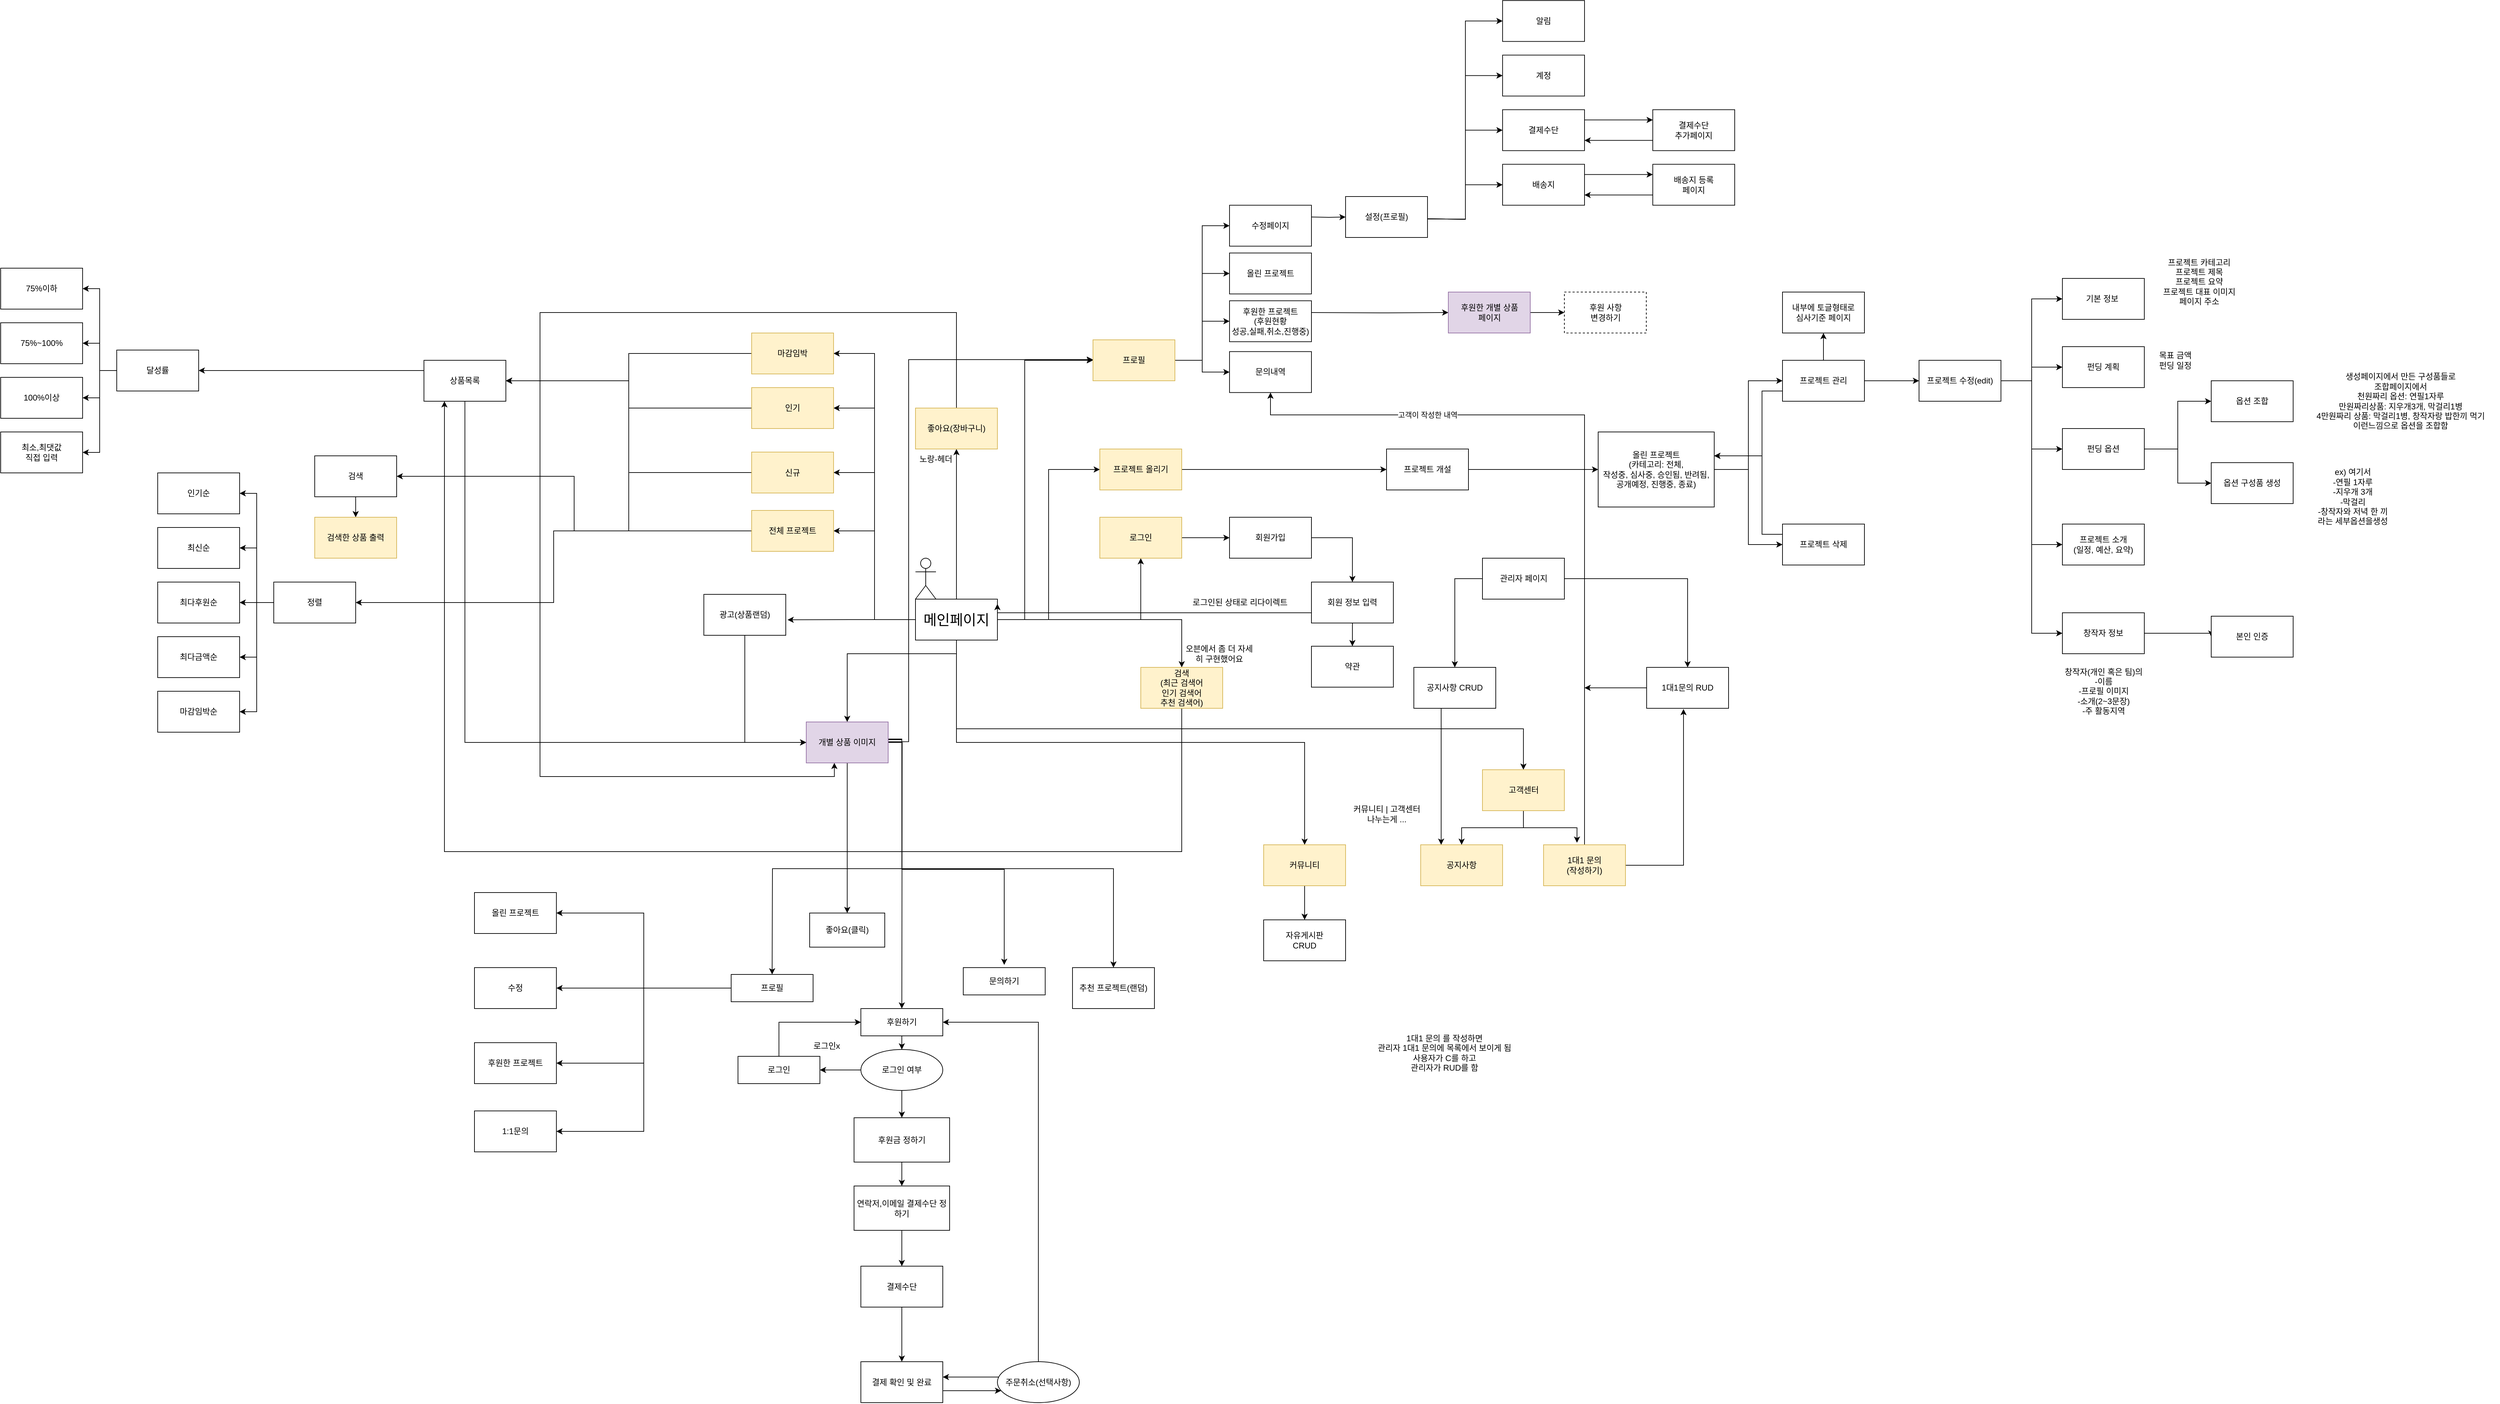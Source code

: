 <mxfile version="20.3.7" type="github">
  <diagram id="umM1ArvoGKvKTqcnsH8R" name="페이지-1">
    <mxGraphModel dx="3609" dy="2103" grid="1" gridSize="10" guides="1" tooltips="1" connect="1" arrows="1" fold="1" page="1" pageScale="1" pageWidth="827" pageHeight="1169" math="0" shadow="0">
      <root>
        <mxCell id="0" />
        <mxCell id="1" parent="0" />
        <mxCell id="AHylTsCr8j0bOKfd1AN2-1" value="Actor" style="shape=umlActor;verticalLabelPosition=bottom;verticalAlign=top;html=1;outlineConnect=0;" parent="1" vertex="1">
          <mxGeometry x="170" y="500" width="30" height="60" as="geometry" />
        </mxCell>
        <mxCell id="oMtmFpeShLSbiUQwDoEX-7" style="edgeStyle=orthogonalEdgeStyle;rounded=0;orthogonalLoop=1;jettySize=auto;html=1;exitX=1;exitY=0.5;exitDx=0;exitDy=0;entryX=0;entryY=0.5;entryDx=0;entryDy=0;" parent="1" source="AHylTsCr8j0bOKfd1AN2-3" target="oMtmFpeShLSbiUQwDoEX-2" edge="1">
          <mxGeometry relative="1" as="geometry">
            <Array as="points">
              <mxPoint x="330" y="590" />
              <mxPoint x="330" y="210" />
            </Array>
          </mxGeometry>
        </mxCell>
        <mxCell id="oMtmFpeShLSbiUQwDoEX-17" style="edgeStyle=orthogonalEdgeStyle;rounded=0;orthogonalLoop=1;jettySize=auto;html=1;exitX=0.5;exitY=0;exitDx=0;exitDy=0;" parent="1" source="AHylTsCr8j0bOKfd1AN2-3" target="oMtmFpeShLSbiUQwDoEX-16" edge="1">
          <mxGeometry relative="1" as="geometry" />
        </mxCell>
        <mxCell id="oMtmFpeShLSbiUQwDoEX-19" style="edgeStyle=orthogonalEdgeStyle;rounded=0;orthogonalLoop=1;jettySize=auto;html=1;exitX=0.5;exitY=1;exitDx=0;exitDy=0;" parent="1" source="AHylTsCr8j0bOKfd1AN2-3" target="oMtmFpeShLSbiUQwDoEX-18" edge="1">
          <mxGeometry relative="1" as="geometry">
            <Array as="points">
              <mxPoint x="230" y="640" />
              <mxPoint x="70" y="640" />
            </Array>
          </mxGeometry>
        </mxCell>
        <mxCell id="oMtmFpeShLSbiUQwDoEX-21" style="edgeStyle=orthogonalEdgeStyle;rounded=0;orthogonalLoop=1;jettySize=auto;html=1;exitX=0;exitY=0.5;exitDx=0;exitDy=0;entryX=1;entryY=0.5;entryDx=0;entryDy=0;" parent="1" source="AHylTsCr8j0bOKfd1AN2-3" target="oMtmFpeShLSbiUQwDoEX-20" edge="1">
          <mxGeometry relative="1" as="geometry" />
        </mxCell>
        <mxCell id="oMtmFpeShLSbiUQwDoEX-28" style="edgeStyle=orthogonalEdgeStyle;rounded=0;orthogonalLoop=1;jettySize=auto;html=1;exitX=1;exitY=0.5;exitDx=0;exitDy=0;" parent="1" source="AHylTsCr8j0bOKfd1AN2-3" target="oMtmFpeShLSbiUQwDoEX-26" edge="1">
          <mxGeometry relative="1" as="geometry" />
        </mxCell>
        <mxCell id="oMtmFpeShLSbiUQwDoEX-31" style="edgeStyle=orthogonalEdgeStyle;rounded=0;orthogonalLoop=1;jettySize=auto;html=1;exitX=0.5;exitY=1;exitDx=0;exitDy=0;entryX=0.5;entryY=0;entryDx=0;entryDy=0;" parent="1" source="AHylTsCr8j0bOKfd1AN2-3" target="oMtmFpeShLSbiUQwDoEX-23" edge="1">
          <mxGeometry relative="1" as="geometry" />
        </mxCell>
        <mxCell id="oMtmFpeShLSbiUQwDoEX-33" style="edgeStyle=orthogonalEdgeStyle;rounded=0;orthogonalLoop=1;jettySize=auto;html=1;exitX=0;exitY=0.5;exitDx=0;exitDy=0;entryX=1.022;entryY=0.622;entryDx=0;entryDy=0;entryPerimeter=0;" parent="1" source="AHylTsCr8j0bOKfd1AN2-3" target="oMtmFpeShLSbiUQwDoEX-32" edge="1">
          <mxGeometry relative="1" as="geometry" />
        </mxCell>
        <mxCell id="oMtmFpeShLSbiUQwDoEX-37" style="edgeStyle=orthogonalEdgeStyle;rounded=0;orthogonalLoop=1;jettySize=auto;html=1;exitX=1;exitY=0.5;exitDx=0;exitDy=0;entryX=0;entryY=0.5;entryDx=0;entryDy=0;" parent="1" source="AHylTsCr8j0bOKfd1AN2-3" target="oMtmFpeShLSbiUQwDoEX-25" edge="1">
          <mxGeometry relative="1" as="geometry" />
        </mxCell>
        <mxCell id="oMtmFpeShLSbiUQwDoEX-42" style="edgeStyle=orthogonalEdgeStyle;rounded=0;orthogonalLoop=1;jettySize=auto;html=1;exitX=0;exitY=0.5;exitDx=0;exitDy=0;entryX=1;entryY=0.5;entryDx=0;entryDy=0;" parent="1" source="AHylTsCr8j0bOKfd1AN2-3" target="oMtmFpeShLSbiUQwDoEX-40" edge="1">
          <mxGeometry relative="1" as="geometry" />
        </mxCell>
        <mxCell id="oMtmFpeShLSbiUQwDoEX-43" style="edgeStyle=orthogonalEdgeStyle;rounded=0;orthogonalLoop=1;jettySize=auto;html=1;exitX=0;exitY=0.5;exitDx=0;exitDy=0;entryX=1;entryY=0.5;entryDx=0;entryDy=0;" parent="1" source="AHylTsCr8j0bOKfd1AN2-3" target="oMtmFpeShLSbiUQwDoEX-39" edge="1">
          <mxGeometry relative="1" as="geometry" />
        </mxCell>
        <mxCell id="oMtmFpeShLSbiUQwDoEX-44" style="edgeStyle=orthogonalEdgeStyle;rounded=0;orthogonalLoop=1;jettySize=auto;html=1;exitX=0;exitY=0.5;exitDx=0;exitDy=0;entryX=1;entryY=0.5;entryDx=0;entryDy=0;" parent="1" source="AHylTsCr8j0bOKfd1AN2-3" target="oMtmFpeShLSbiUQwDoEX-41" edge="1">
          <mxGeometry relative="1" as="geometry">
            <Array as="points">
              <mxPoint x="110" y="590" />
              <mxPoint x="110" y="200" />
            </Array>
          </mxGeometry>
        </mxCell>
        <mxCell id="oMtmFpeShLSbiUQwDoEX-46" style="edgeStyle=orthogonalEdgeStyle;rounded=0;orthogonalLoop=1;jettySize=auto;html=1;exitX=1;exitY=0.5;exitDx=0;exitDy=0;entryX=0.5;entryY=0;entryDx=0;entryDy=0;" parent="1" source="AHylTsCr8j0bOKfd1AN2-3" target="oMtmFpeShLSbiUQwDoEX-45" edge="1">
          <mxGeometry relative="1" as="geometry" />
        </mxCell>
        <mxCell id="tLimtMo3ymMS26mXsIls-8" style="edgeStyle=orthogonalEdgeStyle;rounded=0;orthogonalLoop=1;jettySize=auto;html=1;exitX=0.5;exitY=1;exitDx=0;exitDy=0;entryX=0.5;entryY=0;entryDx=0;entryDy=0;" parent="1" source="AHylTsCr8j0bOKfd1AN2-3" target="tLimtMo3ymMS26mXsIls-7" edge="1">
          <mxGeometry relative="1" as="geometry">
            <Array as="points">
              <mxPoint x="230" y="750" />
              <mxPoint x="1061" y="750" />
            </Array>
          </mxGeometry>
        </mxCell>
        <mxCell id="AHylTsCr8j0bOKfd1AN2-3" value="&lt;font style=&quot;font-size: 21px;&quot;&gt;메인페이지&lt;/font&gt;" style="rounded=0;whiteSpace=wrap;html=1;" parent="1" vertex="1">
          <mxGeometry x="170" y="560" width="120" height="60" as="geometry" />
        </mxCell>
        <mxCell id="9BAEh77c-vEVXdw_-Wml-2" style="edgeStyle=orthogonalEdgeStyle;rounded=0;orthogonalLoop=1;jettySize=auto;html=1;exitX=1;exitY=0.5;exitDx=0;exitDy=0;entryX=0;entryY=0.5;entryDx=0;entryDy=0;entryPerimeter=0;" parent="1" target="9BAEh77c-vEVXdw_-Wml-1" edge="1">
          <mxGeometry relative="1" as="geometry">
            <mxPoint x="790" y="87.25" as="targetPoint" />
            <mxPoint x="750" as="sourcePoint" />
          </mxGeometry>
        </mxCell>
        <mxCell id="oMtmFpeShLSbiUQwDoEX-1" value="수정페이지" style="rounded=0;whiteSpace=wrap;html=1;" parent="1" vertex="1">
          <mxGeometry x="630" y="-17.25" width="120" height="60" as="geometry" />
        </mxCell>
        <mxCell id="oMtmFpeShLSbiUQwDoEX-8" style="edgeStyle=orthogonalEdgeStyle;rounded=0;orthogonalLoop=1;jettySize=auto;html=1;exitX=1;exitY=0.5;exitDx=0;exitDy=0;entryX=0;entryY=0.5;entryDx=0;entryDy=0;" parent="1" source="oMtmFpeShLSbiUQwDoEX-2" target="oMtmFpeShLSbiUQwDoEX-1" edge="1">
          <mxGeometry relative="1" as="geometry" />
        </mxCell>
        <mxCell id="oMtmFpeShLSbiUQwDoEX-10" style="edgeStyle=orthogonalEdgeStyle;rounded=0;orthogonalLoop=1;jettySize=auto;html=1;exitX=1;exitY=0.5;exitDx=0;exitDy=0;entryX=0;entryY=0.5;entryDx=0;entryDy=0;" parent="1" source="oMtmFpeShLSbiUQwDoEX-2" target="oMtmFpeShLSbiUQwDoEX-9" edge="1">
          <mxGeometry relative="1" as="geometry" />
        </mxCell>
        <mxCell id="oMtmFpeShLSbiUQwDoEX-12" style="edgeStyle=orthogonalEdgeStyle;rounded=0;orthogonalLoop=1;jettySize=auto;html=1;exitX=1;exitY=0.5;exitDx=0;exitDy=0;entryX=0;entryY=0.5;entryDx=0;entryDy=0;" parent="1" source="oMtmFpeShLSbiUQwDoEX-2" target="oMtmFpeShLSbiUQwDoEX-11" edge="1">
          <mxGeometry relative="1" as="geometry" />
        </mxCell>
        <mxCell id="oMtmFpeShLSbiUQwDoEX-15" style="edgeStyle=orthogonalEdgeStyle;rounded=0;orthogonalLoop=1;jettySize=auto;html=1;exitX=1;exitY=0.5;exitDx=0;exitDy=0;entryX=0;entryY=0.5;entryDx=0;entryDy=0;" parent="1" source="oMtmFpeShLSbiUQwDoEX-2" target="oMtmFpeShLSbiUQwDoEX-14" edge="1">
          <mxGeometry relative="1" as="geometry" />
        </mxCell>
        <mxCell id="oMtmFpeShLSbiUQwDoEX-2" value="프로필" style="rounded=0;whiteSpace=wrap;html=1;fillColor=#fff2cc;strokeColor=#d6b656;" parent="1" vertex="1">
          <mxGeometry x="430" y="180" width="120" height="60" as="geometry" />
        </mxCell>
        <mxCell id="oMtmFpeShLSbiUQwDoEX-9" value="올린 프로젝트" style="rounded=0;whiteSpace=wrap;html=1;" parent="1" vertex="1">
          <mxGeometry x="630" y="52.75" width="120" height="60" as="geometry" />
        </mxCell>
        <mxCell id="9BAEh77c-vEVXdw_-Wml-20" style="edgeStyle=orthogonalEdgeStyle;rounded=0;orthogonalLoop=1;jettySize=auto;html=1;exitX=1;exitY=0.5;exitDx=0;exitDy=0;" parent="1" target="9BAEh77c-vEVXdw_-Wml-19" edge="1">
          <mxGeometry relative="1" as="geometry">
            <mxPoint x="750" y="140" as="sourcePoint" />
          </mxGeometry>
        </mxCell>
        <mxCell id="oMtmFpeShLSbiUQwDoEX-11" value="후원한 프로젝트&lt;br&gt;(후원현황 &lt;br&gt;성공,실패,취소,진행중)" style="rounded=0;whiteSpace=wrap;html=1;" parent="1" vertex="1">
          <mxGeometry x="630" y="122.75" width="120" height="60" as="geometry" />
        </mxCell>
        <mxCell id="oMtmFpeShLSbiUQwDoEX-14" value="문의내역" style="rounded=0;whiteSpace=wrap;html=1;" parent="1" vertex="1">
          <mxGeometry x="630" y="197.25" width="120" height="60" as="geometry" />
        </mxCell>
        <mxCell id="MdfvJDK-3MUJhpuWnFiX-1" style="edgeStyle=orthogonalEdgeStyle;rounded=0;orthogonalLoop=1;jettySize=auto;html=1;exitX=0.5;exitY=0;exitDx=0;exitDy=0;entryX=0.343;entryY=0.999;entryDx=0;entryDy=0;entryPerimeter=0;" parent="1" source="oMtmFpeShLSbiUQwDoEX-16" target="oMtmFpeShLSbiUQwDoEX-18" edge="1">
          <mxGeometry relative="1" as="geometry">
            <Array as="points">
              <mxPoint x="230" y="140" />
              <mxPoint x="-380" y="140" />
              <mxPoint x="-380" y="820" />
              <mxPoint x="51" y="820" />
            </Array>
          </mxGeometry>
        </mxCell>
        <mxCell id="oMtmFpeShLSbiUQwDoEX-16" value="좋아요(장바구니)" style="rounded=0;whiteSpace=wrap;html=1;fillColor=#fff2cc;strokeColor=#d6b656;" parent="1" vertex="1">
          <mxGeometry x="170" y="280" width="120" height="60" as="geometry" />
        </mxCell>
        <mxCell id="Gk94iTuuHLI9xnsxfMFe-2" style="edgeStyle=orthogonalEdgeStyle;rounded=0;orthogonalLoop=1;jettySize=auto;html=1;exitX=1;exitY=0.5;exitDx=0;exitDy=0;" parent="1" source="oMtmFpeShLSbiUQwDoEX-18" edge="1">
          <mxGeometry relative="1" as="geometry">
            <mxPoint x="-40" y="1110" as="targetPoint" />
          </mxGeometry>
        </mxCell>
        <mxCell id="PPN7n7XD5OHCREN7FDQY-5" style="edgeStyle=orthogonalEdgeStyle;rounded=0;orthogonalLoop=1;jettySize=auto;html=1;" parent="1" source="oMtmFpeShLSbiUQwDoEX-18" edge="1">
          <mxGeometry relative="1" as="geometry">
            <mxPoint x="150" y="1160" as="targetPoint" />
          </mxGeometry>
        </mxCell>
        <mxCell id="PPN7n7XD5OHCREN7FDQY-19" style="edgeStyle=orthogonalEdgeStyle;rounded=0;orthogonalLoop=1;jettySize=auto;html=1;entryX=0.5;entryY=0;entryDx=0;entryDy=0;" parent="1" target="PPN7n7XD5OHCREN7FDQY-16" edge="1">
          <mxGeometry relative="1" as="geometry">
            <mxPoint x="130" y="765" as="sourcePoint" />
            <mxPoint x="460" y="1055" as="targetPoint" />
            <Array as="points">
              <mxPoint x="150" y="765" />
              <mxPoint x="150" y="955" />
              <mxPoint x="460" y="955" />
            </Array>
          </mxGeometry>
        </mxCell>
        <mxCell id="LFrwLxYWxYp2JSC_kNUb-2" style="edgeStyle=orthogonalEdgeStyle;rounded=0;orthogonalLoop=1;jettySize=auto;html=1;" parent="1" edge="1">
          <mxGeometry relative="1" as="geometry">
            <mxPoint x="300" y="1096" as="targetPoint" />
            <mxPoint x="130" y="766" as="sourcePoint" />
            <Array as="points">
              <mxPoint x="150" y="766" />
              <mxPoint x="150" y="956" />
              <mxPoint x="300" y="956" />
            </Array>
          </mxGeometry>
        </mxCell>
        <mxCell id="LFrwLxYWxYp2JSC_kNUb-4" style="edgeStyle=orthogonalEdgeStyle;rounded=0;orthogonalLoop=1;jettySize=auto;html=1;entryX=0.5;entryY=0;entryDx=0;entryDy=0;" parent="1" source="oMtmFpeShLSbiUQwDoEX-18" target="Gk94iTuuHLI9xnsxfMFe-7" edge="1">
          <mxGeometry relative="1" as="geometry" />
        </mxCell>
        <mxCell id="PPnGaAY8iJLv9Kz0AGot-17" style="edgeStyle=orthogonalEdgeStyle;rounded=0;orthogonalLoop=1;jettySize=auto;html=1;entryX=0;entryY=0.5;entryDx=0;entryDy=0;" edge="1" parent="1">
          <mxGeometry relative="1" as="geometry">
            <mxPoint x="130" y="768.941" as="sourcePoint" />
            <mxPoint x="430" y="209" as="targetPoint" />
            <Array as="points">
              <mxPoint x="160" y="769" />
              <mxPoint x="160" y="209" />
            </Array>
          </mxGeometry>
        </mxCell>
        <mxCell id="oMtmFpeShLSbiUQwDoEX-18" value="개별 상품 이미지" style="rounded=0;whiteSpace=wrap;html=1;fillColor=#e1d5e7;strokeColor=#9673a6;" parent="1" vertex="1">
          <mxGeometry x="10" y="740" width="120" height="60" as="geometry" />
        </mxCell>
        <mxCell id="oMtmFpeShLSbiUQwDoEX-57" style="edgeStyle=orthogonalEdgeStyle;rounded=0;orthogonalLoop=1;jettySize=auto;html=1;exitX=0;exitY=0.5;exitDx=0;exitDy=0;entryX=1;entryY=0.5;entryDx=0;entryDy=0;" parent="1" source="oMtmFpeShLSbiUQwDoEX-20" target="oMtmFpeShLSbiUQwDoEX-49" edge="1">
          <mxGeometry relative="1" as="geometry" />
        </mxCell>
        <mxCell id="PPN7n7XD5OHCREN7FDQY-1" style="edgeStyle=orthogonalEdgeStyle;rounded=0;orthogonalLoop=1;jettySize=auto;html=1;entryX=1;entryY=0.5;entryDx=0;entryDy=0;" parent="1" source="oMtmFpeShLSbiUQwDoEX-20" target="oMtmFpeShLSbiUQwDoEX-49" edge="1">
          <mxGeometry relative="1" as="geometry" />
        </mxCell>
        <mxCell id="TmZuyvBmOVywMa47qDft-28" style="edgeStyle=orthogonalEdgeStyle;rounded=0;orthogonalLoop=1;jettySize=auto;html=1;exitX=0;exitY=0.5;exitDx=0;exitDy=0;entryX=1;entryY=0.5;entryDx=0;entryDy=0;" parent="1" source="oMtmFpeShLSbiUQwDoEX-20" target="TmZuyvBmOVywMa47qDft-7" edge="1">
          <mxGeometry relative="1" as="geometry" />
        </mxCell>
        <mxCell id="PPnGaAY8iJLv9Kz0AGot-8" style="edgeStyle=orthogonalEdgeStyle;rounded=0;orthogonalLoop=1;jettySize=auto;html=1;entryX=1;entryY=0.5;entryDx=0;entryDy=0;" edge="1" parent="1" source="oMtmFpeShLSbiUQwDoEX-20" target="PPnGaAY8iJLv9Kz0AGot-7">
          <mxGeometry relative="1" as="geometry">
            <mxPoint x="-440" y="420" as="targetPoint" />
          </mxGeometry>
        </mxCell>
        <mxCell id="oMtmFpeShLSbiUQwDoEX-20" value="전체 프로젝트" style="rounded=0;whiteSpace=wrap;html=1;fillColor=#fff2cc;strokeColor=#d6b656;" parent="1" vertex="1">
          <mxGeometry x="-70" y="430" width="120" height="60" as="geometry" />
        </mxCell>
        <mxCell id="oMtmFpeShLSbiUQwDoEX-22" value="노랑-헤더" style="text;html=1;strokeColor=none;fillColor=none;align=center;verticalAlign=middle;whiteSpace=wrap;rounded=0;" parent="1" vertex="1">
          <mxGeometry x="170" y="340" width="60" height="30" as="geometry" />
        </mxCell>
        <mxCell id="tLimtMo3ymMS26mXsIls-12" style="edgeStyle=orthogonalEdgeStyle;rounded=0;orthogonalLoop=1;jettySize=auto;html=1;exitX=0.5;exitY=1;exitDx=0;exitDy=0;entryX=0.5;entryY=0;entryDx=0;entryDy=0;" parent="1" source="oMtmFpeShLSbiUQwDoEX-23" target="tLimtMo3ymMS26mXsIls-11" edge="1">
          <mxGeometry relative="1" as="geometry" />
        </mxCell>
        <mxCell id="oMtmFpeShLSbiUQwDoEX-23" value="커뮤니티" style="rounded=0;whiteSpace=wrap;html=1;fillColor=#fff2cc;strokeColor=#d6b656;" parent="1" vertex="1">
          <mxGeometry x="680" y="920" width="120" height="60" as="geometry" />
        </mxCell>
        <mxCell id="oMtmFpeShLSbiUQwDoEX-24" value="공지사항" style="rounded=0;whiteSpace=wrap;html=1;fillColor=#fff2cc;strokeColor=#d6b656;" parent="1" vertex="1">
          <mxGeometry x="910" y="920" width="120" height="60" as="geometry" />
        </mxCell>
        <mxCell id="DBSJqJ6nftdNI6tlennw-2" style="edgeStyle=orthogonalEdgeStyle;rounded=0;orthogonalLoop=1;jettySize=auto;html=1;exitX=1;exitY=0.5;exitDx=0;exitDy=0;entryX=0;entryY=0.5;entryDx=0;entryDy=0;" parent="1" source="oMtmFpeShLSbiUQwDoEX-25" target="DBSJqJ6nftdNI6tlennw-1" edge="1">
          <mxGeometry relative="1" as="geometry" />
        </mxCell>
        <mxCell id="oMtmFpeShLSbiUQwDoEX-25" value="프로젝트 올리기" style="rounded=0;whiteSpace=wrap;html=1;fillColor=#fff2cc;strokeColor=#d6b656;" parent="1" vertex="1">
          <mxGeometry x="440" y="340" width="120" height="60" as="geometry" />
        </mxCell>
        <mxCell id="oMtmFpeShLSbiUQwDoEX-29" style="edgeStyle=orthogonalEdgeStyle;rounded=0;orthogonalLoop=1;jettySize=auto;html=1;exitX=1;exitY=0.5;exitDx=0;exitDy=0;entryX=0;entryY=0.5;entryDx=0;entryDy=0;" parent="1" source="oMtmFpeShLSbiUQwDoEX-26" target="oMtmFpeShLSbiUQwDoEX-27" edge="1">
          <mxGeometry relative="1" as="geometry" />
        </mxCell>
        <mxCell id="oMtmFpeShLSbiUQwDoEX-26" value="로그인" style="rounded=0;whiteSpace=wrap;html=1;fillColor=#fff2cc;strokeColor=#d6b656;" parent="1" vertex="1">
          <mxGeometry x="440" y="440" width="120" height="60" as="geometry" />
        </mxCell>
        <mxCell id="DBSJqJ6nftdNI6tlennw-46" style="edgeStyle=orthogonalEdgeStyle;rounded=0;orthogonalLoop=1;jettySize=auto;html=1;exitX=1;exitY=0.5;exitDx=0;exitDy=0;entryX=0.5;entryY=0;entryDx=0;entryDy=0;" parent="1" source="oMtmFpeShLSbiUQwDoEX-27" target="DBSJqJ6nftdNI6tlennw-45" edge="1">
          <mxGeometry relative="1" as="geometry" />
        </mxCell>
        <mxCell id="oMtmFpeShLSbiUQwDoEX-27" value="회원가입" style="rounded=0;whiteSpace=wrap;html=1;" parent="1" vertex="1">
          <mxGeometry x="630" y="440" width="120" height="60" as="geometry" />
        </mxCell>
        <mxCell id="oMtmFpeShLSbiUQwDoEX-36" style="edgeStyle=orthogonalEdgeStyle;rounded=0;orthogonalLoop=1;jettySize=auto;html=1;exitX=0.5;exitY=1;exitDx=0;exitDy=0;entryX=0;entryY=0.5;entryDx=0;entryDy=0;" parent="1" source="oMtmFpeShLSbiUQwDoEX-32" target="oMtmFpeShLSbiUQwDoEX-18" edge="1">
          <mxGeometry relative="1" as="geometry" />
        </mxCell>
        <mxCell id="oMtmFpeShLSbiUQwDoEX-32" value="광고(상품랜덤)" style="rounded=0;whiteSpace=wrap;html=1;" parent="1" vertex="1">
          <mxGeometry x="-140" y="553" width="120" height="60" as="geometry" />
        </mxCell>
        <mxCell id="oMtmFpeShLSbiUQwDoEX-54" style="edgeStyle=orthogonalEdgeStyle;rounded=0;orthogonalLoop=1;jettySize=auto;html=1;exitX=0;exitY=0.5;exitDx=0;exitDy=0;entryX=1;entryY=0.5;entryDx=0;entryDy=0;" parent="1" source="oMtmFpeShLSbiUQwDoEX-39" target="oMtmFpeShLSbiUQwDoEX-49" edge="1">
          <mxGeometry relative="1" as="geometry" />
        </mxCell>
        <mxCell id="oMtmFpeShLSbiUQwDoEX-39" value="인기" style="rounded=0;whiteSpace=wrap;html=1;fillColor=#fff2cc;strokeColor=#d6b656;" parent="1" vertex="1">
          <mxGeometry x="-70" y="250" width="120" height="60" as="geometry" />
        </mxCell>
        <mxCell id="oMtmFpeShLSbiUQwDoEX-56" style="edgeStyle=orthogonalEdgeStyle;rounded=0;orthogonalLoop=1;jettySize=auto;html=1;exitX=0;exitY=0.5;exitDx=0;exitDy=0;entryX=1;entryY=0.5;entryDx=0;entryDy=0;" parent="1" source="oMtmFpeShLSbiUQwDoEX-40" target="oMtmFpeShLSbiUQwDoEX-49" edge="1">
          <mxGeometry relative="1" as="geometry" />
        </mxCell>
        <mxCell id="oMtmFpeShLSbiUQwDoEX-40" value="신규" style="rounded=0;whiteSpace=wrap;html=1;fillColor=#fff2cc;strokeColor=#d6b656;" parent="1" vertex="1">
          <mxGeometry x="-70" y="344.5" width="120" height="60" as="geometry" />
        </mxCell>
        <mxCell id="oMtmFpeShLSbiUQwDoEX-50" style="edgeStyle=orthogonalEdgeStyle;rounded=0;orthogonalLoop=1;jettySize=auto;html=1;entryX=1;entryY=0.5;entryDx=0;entryDy=0;" parent="1" source="oMtmFpeShLSbiUQwDoEX-41" target="oMtmFpeShLSbiUQwDoEX-49" edge="1">
          <mxGeometry relative="1" as="geometry" />
        </mxCell>
        <mxCell id="oMtmFpeShLSbiUQwDoEX-41" value="마감임박" style="rounded=0;whiteSpace=wrap;html=1;fillColor=#fff2cc;strokeColor=#d6b656;" parent="1" vertex="1">
          <mxGeometry x="-70" y="170" width="120" height="60" as="geometry" />
        </mxCell>
        <mxCell id="MdfvJDK-3MUJhpuWnFiX-2" style="edgeStyle=orthogonalEdgeStyle;rounded=0;orthogonalLoop=1;jettySize=auto;html=1;exitX=0.5;exitY=1;exitDx=0;exitDy=0;entryX=0.25;entryY=1;entryDx=0;entryDy=0;" parent="1" source="oMtmFpeShLSbiUQwDoEX-45" target="oMtmFpeShLSbiUQwDoEX-49" edge="1">
          <mxGeometry relative="1" as="geometry">
            <Array as="points">
              <mxPoint x="560" y="930" />
              <mxPoint x="-520" y="930" />
            </Array>
          </mxGeometry>
        </mxCell>
        <mxCell id="oMtmFpeShLSbiUQwDoEX-45" value="검색&lt;br&gt;(최근 검색어&lt;br&gt;인기 검색어&lt;br&gt;추천 검색어)" style="rounded=0;whiteSpace=wrap;html=1;fillColor=#fff2cc;strokeColor=#d6b656;" parent="1" vertex="1">
          <mxGeometry x="500" y="660" width="120" height="60" as="geometry" />
        </mxCell>
        <mxCell id="oMtmFpeShLSbiUQwDoEX-53" style="edgeStyle=orthogonalEdgeStyle;rounded=0;orthogonalLoop=1;jettySize=auto;html=1;exitX=0.5;exitY=1;exitDx=0;exitDy=0;entryX=0;entryY=0.5;entryDx=0;entryDy=0;" parent="1" source="oMtmFpeShLSbiUQwDoEX-49" target="oMtmFpeShLSbiUQwDoEX-18" edge="1">
          <mxGeometry relative="1" as="geometry" />
        </mxCell>
        <mxCell id="TmZuyvBmOVywMa47qDft-6" style="edgeStyle=orthogonalEdgeStyle;rounded=0;orthogonalLoop=1;jettySize=auto;html=1;exitX=0;exitY=0.25;exitDx=0;exitDy=0;" parent="1" source="oMtmFpeShLSbiUQwDoEX-49" target="oHjlom7W9EIAhRzlkXhr-1" edge="1">
          <mxGeometry relative="1" as="geometry">
            <mxPoint x="-771" y="220" as="sourcePoint" />
          </mxGeometry>
        </mxCell>
        <mxCell id="oMtmFpeShLSbiUQwDoEX-49" value="상품목록" style="rounded=0;whiteSpace=wrap;html=1;" parent="1" vertex="1">
          <mxGeometry x="-550" y="210" width="120" height="60" as="geometry" />
        </mxCell>
        <mxCell id="TmZuyvBmOVywMa47qDft-1" style="edgeStyle=orthogonalEdgeStyle;rounded=0;orthogonalLoop=1;jettySize=auto;html=1;exitX=0;exitY=0.75;exitDx=0;exitDy=0;entryX=1;entryY=0.5;entryDx=0;entryDy=0;" parent="1" source="oHjlom7W9EIAhRzlkXhr-1" target="oHjlom7W9EIAhRzlkXhr-5" edge="1">
          <mxGeometry relative="1" as="geometry">
            <Array as="points">
              <mxPoint x="-1000" y="225" />
              <mxPoint x="-1025" y="225" />
              <mxPoint x="-1025" y="105" />
            </Array>
          </mxGeometry>
        </mxCell>
        <mxCell id="TmZuyvBmOVywMa47qDft-2" style="edgeStyle=orthogonalEdgeStyle;rounded=0;orthogonalLoop=1;jettySize=auto;html=1;exitX=0;exitY=0.5;exitDx=0;exitDy=0;entryX=1;entryY=0.5;entryDx=0;entryDy=0;" parent="1" source="oHjlom7W9EIAhRzlkXhr-1" target="oHjlom7W9EIAhRzlkXhr-6" edge="1">
          <mxGeometry relative="1" as="geometry" />
        </mxCell>
        <mxCell id="TmZuyvBmOVywMa47qDft-3" style="edgeStyle=orthogonalEdgeStyle;rounded=0;orthogonalLoop=1;jettySize=auto;html=1;exitX=0;exitY=0.5;exitDx=0;exitDy=0;entryX=1;entryY=0.5;entryDx=0;entryDy=0;" parent="1" source="oHjlom7W9EIAhRzlkXhr-1" target="oHjlom7W9EIAhRzlkXhr-7" edge="1">
          <mxGeometry relative="1" as="geometry" />
        </mxCell>
        <mxCell id="TmZuyvBmOVywMa47qDft-4" style="edgeStyle=orthogonalEdgeStyle;rounded=0;orthogonalLoop=1;jettySize=auto;html=1;exitX=0;exitY=0.5;exitDx=0;exitDy=0;entryX=1;entryY=0.5;entryDx=0;entryDy=0;" parent="1" source="oHjlom7W9EIAhRzlkXhr-1" target="oHjlom7W9EIAhRzlkXhr-8" edge="1">
          <mxGeometry relative="1" as="geometry" />
        </mxCell>
        <mxCell id="oHjlom7W9EIAhRzlkXhr-1" value="달성률" style="rounded=0;whiteSpace=wrap;html=1;" parent="1" vertex="1">
          <mxGeometry x="-1000" y="195" width="120" height="60" as="geometry" />
        </mxCell>
        <mxCell id="oHjlom7W9EIAhRzlkXhr-5" value="75%이하" style="rounded=0;whiteSpace=wrap;html=1;" parent="1" vertex="1">
          <mxGeometry x="-1170" y="75" width="120" height="60" as="geometry" />
        </mxCell>
        <mxCell id="oHjlom7W9EIAhRzlkXhr-6" value="75%~100%" style="rounded=0;whiteSpace=wrap;html=1;" parent="1" vertex="1">
          <mxGeometry x="-1170" y="155" width="120" height="60" as="geometry" />
        </mxCell>
        <mxCell id="oHjlom7W9EIAhRzlkXhr-7" value="100%이상" style="rounded=0;whiteSpace=wrap;html=1;" parent="1" vertex="1">
          <mxGeometry x="-1170" y="235" width="120" height="60" as="geometry" />
        </mxCell>
        <mxCell id="oHjlom7W9EIAhRzlkXhr-8" value="최소,최댓값 &lt;br&gt;직접 입력" style="rounded=0;whiteSpace=wrap;html=1;" parent="1" vertex="1">
          <mxGeometry x="-1170" y="315" width="120" height="60" as="geometry" />
        </mxCell>
        <mxCell id="9BAEh77c-vEVXdw_-Wml-8" style="edgeStyle=orthogonalEdgeStyle;rounded=0;orthogonalLoop=1;jettySize=auto;html=1;exitX=1;exitY=0.5;exitDx=0;exitDy=0;entryX=0;entryY=0.5;entryDx=0;entryDy=0;" parent="1" target="9BAEh77c-vEVXdw_-Wml-6" edge="1">
          <mxGeometry relative="1" as="geometry">
            <mxPoint x="920" y="2.75" as="sourcePoint" />
          </mxGeometry>
        </mxCell>
        <mxCell id="9BAEh77c-vEVXdw_-Wml-9" style="edgeStyle=orthogonalEdgeStyle;rounded=0;orthogonalLoop=1;jettySize=auto;html=1;exitX=1;exitY=0.5;exitDx=0;exitDy=0;entryX=0;entryY=0.5;entryDx=0;entryDy=0;" parent="1" target="9BAEh77c-vEVXdw_-Wml-4" edge="1">
          <mxGeometry relative="1" as="geometry">
            <mxPoint x="920" y="2.75" as="sourcePoint" />
          </mxGeometry>
        </mxCell>
        <mxCell id="9BAEh77c-vEVXdw_-Wml-10" style="edgeStyle=orthogonalEdgeStyle;rounded=0;orthogonalLoop=1;jettySize=auto;html=1;exitX=1;exitY=0.5;exitDx=0;exitDy=0;entryX=0;entryY=0.5;entryDx=0;entryDy=0;" parent="1" target="9BAEh77c-vEVXdw_-Wml-3" edge="1">
          <mxGeometry relative="1" as="geometry">
            <mxPoint x="920" y="2.75" as="sourcePoint" />
          </mxGeometry>
        </mxCell>
        <mxCell id="9BAEh77c-vEVXdw_-Wml-11" style="edgeStyle=orthogonalEdgeStyle;rounded=0;orthogonalLoop=1;jettySize=auto;html=1;exitX=1;exitY=0.5;exitDx=0;exitDy=0;entryX=0;entryY=0.5;entryDx=0;entryDy=0;" parent="1" target="9BAEh77c-vEVXdw_-Wml-7" edge="1">
          <mxGeometry relative="1" as="geometry">
            <mxPoint x="920" y="2.75" as="sourcePoint" />
          </mxGeometry>
        </mxCell>
        <mxCell id="9BAEh77c-vEVXdw_-Wml-1" value="설정(프로필)" style="rounded=0;whiteSpace=wrap;html=1;" parent="1" vertex="1">
          <mxGeometry x="800" y="-30" width="120" height="60" as="geometry" />
        </mxCell>
        <mxCell id="9BAEh77c-vEVXdw_-Wml-3" value="계정" style="rounded=0;whiteSpace=wrap;html=1;" parent="1" vertex="1">
          <mxGeometry x="1030" y="-237.25" width="120" height="60" as="geometry" />
        </mxCell>
        <mxCell id="9BAEh77c-vEVXdw_-Wml-15" style="edgeStyle=orthogonalEdgeStyle;rounded=0;orthogonalLoop=1;jettySize=auto;html=1;exitX=1;exitY=0.25;exitDx=0;exitDy=0;entryX=0;entryY=0.25;entryDx=0;entryDy=0;" parent="1" source="9BAEh77c-vEVXdw_-Wml-4" target="9BAEh77c-vEVXdw_-Wml-12" edge="1">
          <mxGeometry relative="1" as="geometry" />
        </mxCell>
        <mxCell id="9BAEh77c-vEVXdw_-Wml-4" value="결제수단" style="rounded=0;whiteSpace=wrap;html=1;" parent="1" vertex="1">
          <mxGeometry x="1030" y="-157.25" width="120" height="60" as="geometry" />
        </mxCell>
        <mxCell id="9BAEh77c-vEVXdw_-Wml-17" style="edgeStyle=orthogonalEdgeStyle;rounded=0;orthogonalLoop=1;jettySize=auto;html=1;exitX=1;exitY=0.25;exitDx=0;exitDy=0;entryX=0;entryY=0.25;entryDx=0;entryDy=0;" parent="1" source="9BAEh77c-vEVXdw_-Wml-6" target="9BAEh77c-vEVXdw_-Wml-16" edge="1">
          <mxGeometry relative="1" as="geometry" />
        </mxCell>
        <mxCell id="9BAEh77c-vEVXdw_-Wml-6" value="배송지" style="rounded=0;whiteSpace=wrap;html=1;" parent="1" vertex="1">
          <mxGeometry x="1030" y="-77.25" width="120" height="60" as="geometry" />
        </mxCell>
        <mxCell id="9BAEh77c-vEVXdw_-Wml-7" value="알림" style="rounded=0;whiteSpace=wrap;html=1;" parent="1" vertex="1">
          <mxGeometry x="1030" y="-317.25" width="120" height="60" as="geometry" />
        </mxCell>
        <mxCell id="9BAEh77c-vEVXdw_-Wml-14" style="edgeStyle=orthogonalEdgeStyle;rounded=0;orthogonalLoop=1;jettySize=auto;html=1;exitX=0;exitY=0.75;exitDx=0;exitDy=0;entryX=1;entryY=0.75;entryDx=0;entryDy=0;" parent="1" source="9BAEh77c-vEVXdw_-Wml-12" target="9BAEh77c-vEVXdw_-Wml-4" edge="1">
          <mxGeometry relative="1" as="geometry" />
        </mxCell>
        <mxCell id="9BAEh77c-vEVXdw_-Wml-12" value="결제수단&lt;br&gt;추가페이지" style="rounded=0;whiteSpace=wrap;html=1;" parent="1" vertex="1">
          <mxGeometry x="1250" y="-157.25" width="120" height="60" as="geometry" />
        </mxCell>
        <mxCell id="9BAEh77c-vEVXdw_-Wml-18" style="edgeStyle=orthogonalEdgeStyle;rounded=0;orthogonalLoop=1;jettySize=auto;html=1;exitX=0;exitY=0.75;exitDx=0;exitDy=0;entryX=1;entryY=0.75;entryDx=0;entryDy=0;" parent="1" source="9BAEh77c-vEVXdw_-Wml-16" target="9BAEh77c-vEVXdw_-Wml-6" edge="1">
          <mxGeometry relative="1" as="geometry" />
        </mxCell>
        <mxCell id="9BAEh77c-vEVXdw_-Wml-16" value="배송지 등록&lt;br&gt;페이지" style="rounded=0;whiteSpace=wrap;html=1;" parent="1" vertex="1">
          <mxGeometry x="1250" y="-77.25" width="120" height="60" as="geometry" />
        </mxCell>
        <mxCell id="9BAEh77c-vEVXdw_-Wml-22" value="" style="edgeStyle=orthogonalEdgeStyle;rounded=0;orthogonalLoop=1;jettySize=auto;html=1;" parent="1" source="9BAEh77c-vEVXdw_-Wml-19" target="9BAEh77c-vEVXdw_-Wml-21" edge="1">
          <mxGeometry relative="1" as="geometry" />
        </mxCell>
        <mxCell id="9BAEh77c-vEVXdw_-Wml-19" value="후원한 개별 상품 &lt;br&gt;페이지" style="rounded=0;whiteSpace=wrap;html=1;fillColor=#e1d5e7;strokeColor=#9673a6;" parent="1" vertex="1">
          <mxGeometry x="950.5" y="110" width="120" height="60" as="geometry" />
        </mxCell>
        <mxCell id="9BAEh77c-vEVXdw_-Wml-21" value="후원 사항&lt;br&gt;변경하기" style="whiteSpace=wrap;html=1;rounded=0;dashed=1;" parent="1" vertex="1">
          <mxGeometry x="1120.5" y="110" width="120" height="60" as="geometry" />
        </mxCell>
        <mxCell id="PPnGaAY8iJLv9Kz0AGot-13" style="edgeStyle=orthogonalEdgeStyle;rounded=0;orthogonalLoop=1;jettySize=auto;html=1;entryX=0.5;entryY=0;entryDx=0;entryDy=0;" edge="1" parent="1" source="Gk94iTuuHLI9xnsxfMFe-3" target="PPnGaAY8iJLv9Kz0AGot-12">
          <mxGeometry relative="1" as="geometry" />
        </mxCell>
        <mxCell id="Gk94iTuuHLI9xnsxfMFe-3" value="후원하기" style="rounded=0;whiteSpace=wrap;html=1;" parent="1" vertex="1">
          <mxGeometry x="90" y="1160" width="120" height="40" as="geometry" />
        </mxCell>
        <mxCell id="LFrwLxYWxYp2JSC_kNUb-6" value="" style="edgeStyle=orthogonalEdgeStyle;rounded=0;orthogonalLoop=1;jettySize=auto;html=1;" parent="1" source="Gk94iTuuHLI9xnsxfMFe-5" target="LFrwLxYWxYp2JSC_kNUb-5" edge="1">
          <mxGeometry relative="1" as="geometry" />
        </mxCell>
        <mxCell id="Gk94iTuuHLI9xnsxfMFe-5" value="후원금 정하기" style="rounded=0;whiteSpace=wrap;html=1;" parent="1" vertex="1">
          <mxGeometry x="80" y="1320" width="140" height="65" as="geometry" />
        </mxCell>
        <mxCell id="Gk94iTuuHLI9xnsxfMFe-7" value="좋아요(클릭)" style="rounded=0;whiteSpace=wrap;html=1;" parent="1" vertex="1">
          <mxGeometry x="15" y="1020" width="110" height="50" as="geometry" />
        </mxCell>
        <mxCell id="PPN7n7XD5OHCREN7FDQY-6" style="edgeStyle=orthogonalEdgeStyle;rounded=0;orthogonalLoop=1;jettySize=auto;html=1;exitX=1;exitY=0.5;exitDx=0;exitDy=0;entryX=1;entryY=0.5;entryDx=0;entryDy=0;" parent="1" source="PPN7n7XD5OHCREN7FDQY-7" target="PPN7n7XD5OHCREN7FDQY-7" edge="1">
          <mxGeometry relative="1" as="geometry">
            <mxPoint x="-226" y="1140" as="targetPoint" />
          </mxGeometry>
        </mxCell>
        <mxCell id="PPN7n7XD5OHCREN7FDQY-11" style="edgeStyle=orthogonalEdgeStyle;rounded=0;orthogonalLoop=1;jettySize=auto;html=1;entryX=1;entryY=0.5;entryDx=0;entryDy=0;" parent="1" source="PPN7n7XD5OHCREN7FDQY-3" target="PPN7n7XD5OHCREN7FDQY-7" edge="1">
          <mxGeometry relative="1" as="geometry" />
        </mxCell>
        <mxCell id="PPN7n7XD5OHCREN7FDQY-14" style="edgeStyle=orthogonalEdgeStyle;rounded=0;orthogonalLoop=1;jettySize=auto;html=1;entryX=1;entryY=0.5;entryDx=0;entryDy=0;" parent="1" source="PPN7n7XD5OHCREN7FDQY-3" target="PPN7n7XD5OHCREN7FDQY-13" edge="1">
          <mxGeometry relative="1" as="geometry" />
        </mxCell>
        <mxCell id="PPN7n7XD5OHCREN7FDQY-15" style="edgeStyle=orthogonalEdgeStyle;rounded=0;orthogonalLoop=1;jettySize=auto;html=1;entryX=1;entryY=0.5;entryDx=0;entryDy=0;" parent="1" source="PPN7n7XD5OHCREN7FDQY-3" target="PPN7n7XD5OHCREN7FDQY-12" edge="1">
          <mxGeometry relative="1" as="geometry" />
        </mxCell>
        <mxCell id="PPnGaAY8iJLv9Kz0AGot-5" style="edgeStyle=orthogonalEdgeStyle;rounded=0;orthogonalLoop=1;jettySize=auto;html=1;entryX=1;entryY=0.5;entryDx=0;entryDy=0;" edge="1" parent="1" source="PPN7n7XD5OHCREN7FDQY-3" target="PPnGaAY8iJLv9Kz0AGot-6">
          <mxGeometry relative="1" as="geometry">
            <mxPoint x="-160" y="1350.0" as="targetPoint" />
          </mxGeometry>
        </mxCell>
        <mxCell id="PPN7n7XD5OHCREN7FDQY-3" value="프로필" style="rounded=0;whiteSpace=wrap;html=1;" parent="1" vertex="1">
          <mxGeometry x="-100" y="1110" width="120" height="40" as="geometry" />
        </mxCell>
        <mxCell id="PPN7n7XD5OHCREN7FDQY-7" value="수정" style="rounded=0;whiteSpace=wrap;html=1;" parent="1" vertex="1">
          <mxGeometry x="-476" y="1100" width="120" height="60" as="geometry" />
        </mxCell>
        <mxCell id="PPN7n7XD5OHCREN7FDQY-12" value="후원한 프로젝트" style="rounded=0;whiteSpace=wrap;html=1;" parent="1" vertex="1">
          <mxGeometry x="-476" y="1210" width="120" height="60" as="geometry" />
        </mxCell>
        <mxCell id="PPN7n7XD5OHCREN7FDQY-13" value="올린 프로젝트" style="rounded=0;whiteSpace=wrap;html=1;" parent="1" vertex="1">
          <mxGeometry x="-476" y="990" width="120" height="60" as="geometry" />
        </mxCell>
        <mxCell id="PPN7n7XD5OHCREN7FDQY-16" value="추천 프로젝트(랜덤)" style="rounded=0;whiteSpace=wrap;html=1;" parent="1" vertex="1">
          <mxGeometry x="400" y="1100" width="120" height="60" as="geometry" />
        </mxCell>
        <mxCell id="DBSJqJ6nftdNI6tlennw-5" style="edgeStyle=orthogonalEdgeStyle;rounded=0;orthogonalLoop=1;jettySize=auto;html=1;exitX=1;exitY=0.5;exitDx=0;exitDy=0;entryX=0;entryY=0.5;entryDx=0;entryDy=0;" parent="1" source="DBSJqJ6nftdNI6tlennw-1" target="DBSJqJ6nftdNI6tlennw-4" edge="1">
          <mxGeometry relative="1" as="geometry" />
        </mxCell>
        <mxCell id="DBSJqJ6nftdNI6tlennw-1" value="프로젝트 개설" style="rounded=0;whiteSpace=wrap;html=1;" parent="1" vertex="1">
          <mxGeometry x="860" y="340" width="120" height="60" as="geometry" />
        </mxCell>
        <mxCell id="DBSJqJ6nftdNI6tlennw-9" style="edgeStyle=orthogonalEdgeStyle;rounded=0;orthogonalLoop=1;jettySize=auto;html=1;exitX=1;exitY=0.5;exitDx=0;exitDy=0;entryX=0;entryY=0.5;entryDx=0;entryDy=0;" parent="1" source="DBSJqJ6nftdNI6tlennw-4" target="DBSJqJ6nftdNI6tlennw-8" edge="1">
          <mxGeometry relative="1" as="geometry" />
        </mxCell>
        <mxCell id="DBSJqJ6nftdNI6tlennw-12" style="edgeStyle=orthogonalEdgeStyle;rounded=0;orthogonalLoop=1;jettySize=auto;html=1;exitX=1;exitY=0.5;exitDx=0;exitDy=0;entryX=0;entryY=0.5;entryDx=0;entryDy=0;" parent="1" source="DBSJqJ6nftdNI6tlennw-4" target="DBSJqJ6nftdNI6tlennw-7" edge="1">
          <mxGeometry relative="1" as="geometry" />
        </mxCell>
        <mxCell id="DBSJqJ6nftdNI6tlennw-4" value="올린 프로젝트&lt;br&gt;(카테고리: 전체,&lt;br&gt;작성중, 심사중, 승인됨, 반려됨, 공개예정, 진행중, 종료)" style="rounded=0;whiteSpace=wrap;html=1;" parent="1" vertex="1">
          <mxGeometry x="1170" y="315" width="170" height="110" as="geometry" />
        </mxCell>
        <mxCell id="DBSJqJ6nftdNI6tlennw-13" style="edgeStyle=orthogonalEdgeStyle;rounded=0;orthogonalLoop=1;jettySize=auto;html=1;exitX=0;exitY=0.25;exitDx=0;exitDy=0;" parent="1" source="DBSJqJ6nftdNI6tlennw-7" edge="1">
          <mxGeometry relative="1" as="geometry">
            <mxPoint x="1340" y="350" as="targetPoint" />
            <Array as="points">
              <mxPoint x="1410" y="465" />
              <mxPoint x="1410" y="350" />
            </Array>
          </mxGeometry>
        </mxCell>
        <mxCell id="DBSJqJ6nftdNI6tlennw-7" value="프로젝트 삭제" style="rounded=0;whiteSpace=wrap;html=1;" parent="1" vertex="1">
          <mxGeometry x="1440" y="450" width="120" height="60" as="geometry" />
        </mxCell>
        <mxCell id="DBSJqJ6nftdNI6tlennw-11" style="edgeStyle=orthogonalEdgeStyle;rounded=0;orthogonalLoop=1;jettySize=auto;html=1;exitX=0;exitY=0.75;exitDx=0;exitDy=0;entryX=1;entryY=0.318;entryDx=0;entryDy=0;entryPerimeter=0;" parent="1" source="DBSJqJ6nftdNI6tlennw-8" target="DBSJqJ6nftdNI6tlennw-4" edge="1">
          <mxGeometry relative="1" as="geometry">
            <Array as="points">
              <mxPoint x="1410" y="255" />
              <mxPoint x="1410" y="350" />
            </Array>
          </mxGeometry>
        </mxCell>
        <mxCell id="DBSJqJ6nftdNI6tlennw-15" style="edgeStyle=orthogonalEdgeStyle;rounded=0;orthogonalLoop=1;jettySize=auto;html=1;exitX=1;exitY=0.5;exitDx=0;exitDy=0;" parent="1" source="DBSJqJ6nftdNI6tlennw-8" target="DBSJqJ6nftdNI6tlennw-14" edge="1">
          <mxGeometry relative="1" as="geometry" />
        </mxCell>
        <mxCell id="DBSJqJ6nftdNI6tlennw-32" style="edgeStyle=orthogonalEdgeStyle;rounded=0;orthogonalLoop=1;jettySize=auto;html=1;exitX=0.5;exitY=0;exitDx=0;exitDy=0;entryX=0.5;entryY=1;entryDx=0;entryDy=0;" parent="1" source="DBSJqJ6nftdNI6tlennw-8" target="DBSJqJ6nftdNI6tlennw-31" edge="1">
          <mxGeometry relative="1" as="geometry" />
        </mxCell>
        <mxCell id="DBSJqJ6nftdNI6tlennw-8" value="프로젝트 관리" style="rounded=0;whiteSpace=wrap;html=1;" parent="1" vertex="1">
          <mxGeometry x="1440" y="210" width="120" height="60" as="geometry" />
        </mxCell>
        <mxCell id="DBSJqJ6nftdNI6tlennw-24" style="edgeStyle=orthogonalEdgeStyle;rounded=0;orthogonalLoop=1;jettySize=auto;html=1;exitX=1;exitY=0.5;exitDx=0;exitDy=0;entryX=0;entryY=0.5;entryDx=0;entryDy=0;" parent="1" source="DBSJqJ6nftdNI6tlennw-14" target="DBSJqJ6nftdNI6tlennw-18" edge="1">
          <mxGeometry relative="1" as="geometry" />
        </mxCell>
        <mxCell id="DBSJqJ6nftdNI6tlennw-25" style="edgeStyle=orthogonalEdgeStyle;rounded=0;orthogonalLoop=1;jettySize=auto;html=1;exitX=1;exitY=0.5;exitDx=0;exitDy=0;entryX=0;entryY=0.5;entryDx=0;entryDy=0;" parent="1" source="DBSJqJ6nftdNI6tlennw-14" target="DBSJqJ6nftdNI6tlennw-20" edge="1">
          <mxGeometry relative="1" as="geometry" />
        </mxCell>
        <mxCell id="DBSJqJ6nftdNI6tlennw-26" style="edgeStyle=orthogonalEdgeStyle;rounded=0;orthogonalLoop=1;jettySize=auto;html=1;exitX=1;exitY=0.5;exitDx=0;exitDy=0;entryX=0;entryY=0.5;entryDx=0;entryDy=0;" parent="1" source="DBSJqJ6nftdNI6tlennw-14" target="DBSJqJ6nftdNI6tlennw-21" edge="1">
          <mxGeometry relative="1" as="geometry" />
        </mxCell>
        <mxCell id="DBSJqJ6nftdNI6tlennw-27" style="edgeStyle=orthogonalEdgeStyle;rounded=0;orthogonalLoop=1;jettySize=auto;html=1;exitX=1;exitY=0.5;exitDx=0;exitDy=0;entryX=0;entryY=0.5;entryDx=0;entryDy=0;" parent="1" source="DBSJqJ6nftdNI6tlennw-14" target="DBSJqJ6nftdNI6tlennw-22" edge="1">
          <mxGeometry relative="1" as="geometry" />
        </mxCell>
        <mxCell id="DBSJqJ6nftdNI6tlennw-28" style="edgeStyle=orthogonalEdgeStyle;rounded=0;orthogonalLoop=1;jettySize=auto;html=1;exitX=1;exitY=0.5;exitDx=0;exitDy=0;entryX=0;entryY=0.5;entryDx=0;entryDy=0;" parent="1" source="DBSJqJ6nftdNI6tlennw-14" target="DBSJqJ6nftdNI6tlennw-23" edge="1">
          <mxGeometry relative="1" as="geometry" />
        </mxCell>
        <mxCell id="DBSJqJ6nftdNI6tlennw-14" value="프로젝트 수정(edit)" style="rounded=0;whiteSpace=wrap;html=1;" parent="1" vertex="1">
          <mxGeometry x="1640" y="210" width="120" height="60" as="geometry" />
        </mxCell>
        <mxCell id="DBSJqJ6nftdNI6tlennw-18" value="기본 정보&amp;nbsp;" style="rounded=0;whiteSpace=wrap;html=1;" parent="1" vertex="1">
          <mxGeometry x="1850" y="90" width="120" height="60" as="geometry" />
        </mxCell>
        <mxCell id="DBSJqJ6nftdNI6tlennw-20" value="펀딩 계획" style="rounded=0;whiteSpace=wrap;html=1;" parent="1" vertex="1">
          <mxGeometry x="1850" y="190" width="120" height="60" as="geometry" />
        </mxCell>
        <mxCell id="DBSJqJ6nftdNI6tlennw-38" style="edgeStyle=orthogonalEdgeStyle;rounded=0;orthogonalLoop=1;jettySize=auto;html=1;exitX=1;exitY=0.5;exitDx=0;exitDy=0;entryX=0;entryY=0.5;entryDx=0;entryDy=0;" parent="1" source="DBSJqJ6nftdNI6tlennw-21" target="DBSJqJ6nftdNI6tlennw-37" edge="1">
          <mxGeometry relative="1" as="geometry" />
        </mxCell>
        <mxCell id="DBSJqJ6nftdNI6tlennw-39" style="edgeStyle=orthogonalEdgeStyle;rounded=0;orthogonalLoop=1;jettySize=auto;html=1;exitX=1;exitY=0.5;exitDx=0;exitDy=0;entryX=0;entryY=0.5;entryDx=0;entryDy=0;" parent="1" source="DBSJqJ6nftdNI6tlennw-21" target="DBSJqJ6nftdNI6tlennw-36" edge="1">
          <mxGeometry relative="1" as="geometry" />
        </mxCell>
        <mxCell id="DBSJqJ6nftdNI6tlennw-21" value="펀딩 옵션" style="rounded=0;whiteSpace=wrap;html=1;" parent="1" vertex="1">
          <mxGeometry x="1850" y="310" width="120" height="60" as="geometry" />
        </mxCell>
        <mxCell id="DBSJqJ6nftdNI6tlennw-22" value="프로젝트 소개&lt;br&gt;(일정, 예산, 요약)" style="rounded=0;whiteSpace=wrap;html=1;" parent="1" vertex="1">
          <mxGeometry x="1850" y="450" width="120" height="60" as="geometry" />
        </mxCell>
        <mxCell id="DBSJqJ6nftdNI6tlennw-44" style="edgeStyle=orthogonalEdgeStyle;rounded=0;orthogonalLoop=1;jettySize=auto;html=1;exitX=1;exitY=0.5;exitDx=0;exitDy=0;entryX=0;entryY=0.5;entryDx=0;entryDy=0;" parent="1" source="DBSJqJ6nftdNI6tlennw-23" target="DBSJqJ6nftdNI6tlennw-43" edge="1">
          <mxGeometry relative="1" as="geometry">
            <Array as="points">
              <mxPoint x="2068" y="610" />
            </Array>
          </mxGeometry>
        </mxCell>
        <mxCell id="DBSJqJ6nftdNI6tlennw-23" value="창작자 정보" style="rounded=0;whiteSpace=wrap;html=1;" parent="1" vertex="1">
          <mxGeometry x="1850" y="580" width="120" height="60" as="geometry" />
        </mxCell>
        <mxCell id="DBSJqJ6nftdNI6tlennw-31" value="내부에 토글형태로&lt;br&gt;심사기준 페이지" style="rounded=0;whiteSpace=wrap;html=1;" parent="1" vertex="1">
          <mxGeometry x="1440" y="110" width="120" height="60" as="geometry" />
        </mxCell>
        <mxCell id="DBSJqJ6nftdNI6tlennw-34" value="프로젝트 카테고리&lt;br&gt;프로젝트 제목&lt;br&gt;프로젝트 요약&lt;br&gt;프로젝트 대표 이미지&lt;br&gt;페이지 주소" style="text;html=1;align=center;verticalAlign=middle;resizable=0;points=[];autosize=1;strokeColor=none;fillColor=none;" parent="1" vertex="1">
          <mxGeometry x="1980" y="50" width="140" height="90" as="geometry" />
        </mxCell>
        <mxCell id="DBSJqJ6nftdNI6tlennw-35" value="목표 금액&lt;br&gt;펀딩 일정" style="text;html=1;align=center;verticalAlign=middle;resizable=0;points=[];autosize=1;strokeColor=none;fillColor=none;" parent="1" vertex="1">
          <mxGeometry x="1980" y="190" width="70" height="40" as="geometry" />
        </mxCell>
        <mxCell id="DBSJqJ6nftdNI6tlennw-36" value="옵션 구성품 생성" style="rounded=0;whiteSpace=wrap;html=1;" parent="1" vertex="1">
          <mxGeometry x="2068" y="360" width="120" height="60" as="geometry" />
        </mxCell>
        <mxCell id="DBSJqJ6nftdNI6tlennw-37" value="옵션 조합" style="rounded=0;whiteSpace=wrap;html=1;" parent="1" vertex="1">
          <mxGeometry x="2068" y="240" width="120" height="60" as="geometry" />
        </mxCell>
        <mxCell id="DBSJqJ6nftdNI6tlennw-40" value="ex) 여기서&lt;br&gt;-연필 1자루&lt;br&gt;-지우개 3개&lt;br&gt;-막걸리&lt;br&gt;-창작자와 저녁 한 끼&lt;br&gt;라는 세부옵션을생성" style="text;html=1;align=center;verticalAlign=middle;resizable=0;points=[];autosize=1;strokeColor=none;fillColor=none;" parent="1" vertex="1">
          <mxGeometry x="2210" y="360" width="130" height="100" as="geometry" />
        </mxCell>
        <mxCell id="DBSJqJ6nftdNI6tlennw-41" value="생성페이지에서 만든 구성품들로&lt;br&gt;조합페이지에서&lt;br&gt;천원짜리 옵션: 연필1자루&lt;br&gt;만원짜리상품: 지우개3개, 막걸리1병&lt;br&gt;4만원짜리 상품: 막걸리1병, 창작자랑 밥한끼 먹기&lt;br&gt;이런느낌으로 옵션을 조합함" style="text;html=1;align=center;verticalAlign=middle;resizable=0;points=[];autosize=1;strokeColor=none;fillColor=none;" parent="1" vertex="1">
          <mxGeometry x="2200" y="220" width="290" height="100" as="geometry" />
        </mxCell>
        <mxCell id="DBSJqJ6nftdNI6tlennw-42" value="창작자(개인 혹은 팀)의&lt;br&gt;-이름&lt;br&gt;-프로필 이미지&lt;br&gt;-소개(2~3문장)&lt;br&gt;-주 활동지역" style="text;html=1;align=center;verticalAlign=middle;resizable=0;points=[];autosize=1;strokeColor=none;fillColor=none;" parent="1" vertex="1">
          <mxGeometry x="1835" y="650" width="150" height="90" as="geometry" />
        </mxCell>
        <mxCell id="DBSJqJ6nftdNI6tlennw-43" value="본인 인증" style="rounded=0;whiteSpace=wrap;html=1;" parent="1" vertex="1">
          <mxGeometry x="2068" y="585" width="120" height="60" as="geometry" />
        </mxCell>
        <mxCell id="TmZuyvBmOVywMa47qDft-22" style="edgeStyle=orthogonalEdgeStyle;rounded=0;orthogonalLoop=1;jettySize=auto;html=1;exitX=0;exitY=0.5;exitDx=0;exitDy=0;entryX=1;entryY=0.5;entryDx=0;entryDy=0;" parent="1" source="TmZuyvBmOVywMa47qDft-7" target="TmZuyvBmOVywMa47qDft-13" edge="1">
          <mxGeometry relative="1" as="geometry" />
        </mxCell>
        <mxCell id="TmZuyvBmOVywMa47qDft-23" style="edgeStyle=orthogonalEdgeStyle;rounded=0;orthogonalLoop=1;jettySize=auto;html=1;exitX=0;exitY=0.5;exitDx=0;exitDy=0;entryX=1;entryY=0.5;entryDx=0;entryDy=0;" parent="1" source="TmZuyvBmOVywMa47qDft-7" target="TmZuyvBmOVywMa47qDft-14" edge="1">
          <mxGeometry relative="1" as="geometry" />
        </mxCell>
        <mxCell id="TmZuyvBmOVywMa47qDft-25" style="edgeStyle=orthogonalEdgeStyle;rounded=0;orthogonalLoop=1;jettySize=auto;html=1;exitX=0;exitY=0.5;exitDx=0;exitDy=0;entryX=1;entryY=0.5;entryDx=0;entryDy=0;" parent="1" source="TmZuyvBmOVywMa47qDft-7" target="TmZuyvBmOVywMa47qDft-15" edge="1">
          <mxGeometry relative="1" as="geometry" />
        </mxCell>
        <mxCell id="TmZuyvBmOVywMa47qDft-26" style="edgeStyle=orthogonalEdgeStyle;rounded=0;orthogonalLoop=1;jettySize=auto;html=1;exitX=0;exitY=0.5;exitDx=0;exitDy=0;entryX=1;entryY=0.5;entryDx=0;entryDy=0;" parent="1" source="TmZuyvBmOVywMa47qDft-7" target="TmZuyvBmOVywMa47qDft-16" edge="1">
          <mxGeometry relative="1" as="geometry" />
        </mxCell>
        <mxCell id="TmZuyvBmOVywMa47qDft-27" style="edgeStyle=orthogonalEdgeStyle;rounded=0;orthogonalLoop=1;jettySize=auto;html=1;exitX=0;exitY=0.5;exitDx=0;exitDy=0;entryX=1;entryY=0.5;entryDx=0;entryDy=0;" parent="1" source="TmZuyvBmOVywMa47qDft-7" target="TmZuyvBmOVywMa47qDft-17" edge="1">
          <mxGeometry relative="1" as="geometry" />
        </mxCell>
        <mxCell id="TmZuyvBmOVywMa47qDft-7" value="정렬" style="rounded=0;whiteSpace=wrap;html=1;" parent="1" vertex="1">
          <mxGeometry x="-770" y="535" width="120" height="60" as="geometry" />
        </mxCell>
        <mxCell id="TmZuyvBmOVywMa47qDft-13" value="인기순" style="rounded=0;whiteSpace=wrap;html=1;" parent="1" vertex="1">
          <mxGeometry x="-940" y="375" width="120" height="60" as="geometry" />
        </mxCell>
        <mxCell id="TmZuyvBmOVywMa47qDft-14" value="최신순" style="rounded=0;whiteSpace=wrap;html=1;" parent="1" vertex="1">
          <mxGeometry x="-940" y="455" width="120" height="60" as="geometry" />
        </mxCell>
        <mxCell id="TmZuyvBmOVywMa47qDft-15" value="최다후원순" style="rounded=0;whiteSpace=wrap;html=1;" parent="1" vertex="1">
          <mxGeometry x="-940" y="535" width="120" height="60" as="geometry" />
        </mxCell>
        <mxCell id="TmZuyvBmOVywMa47qDft-16" value="최다금액순" style="rounded=0;whiteSpace=wrap;html=1;" parent="1" vertex="1">
          <mxGeometry x="-940" y="615" width="120" height="60" as="geometry" />
        </mxCell>
        <mxCell id="TmZuyvBmOVywMa47qDft-17" value="마감임박순" style="rounded=0;whiteSpace=wrap;html=1;" parent="1" vertex="1">
          <mxGeometry x="-940" y="695" width="120" height="60" as="geometry" />
        </mxCell>
        <mxCell id="tLimtMo3ymMS26mXsIls-21" style="edgeStyle=orthogonalEdgeStyle;rounded=0;orthogonalLoop=1;jettySize=auto;html=1;exitX=0;exitY=0.5;exitDx=0;exitDy=0;entryX=0.5;entryY=0;entryDx=0;entryDy=0;" parent="1" source="tLimtMo3ymMS26mXsIls-2" target="tLimtMo3ymMS26mXsIls-18" edge="1">
          <mxGeometry relative="1" as="geometry" />
        </mxCell>
        <mxCell id="tLimtMo3ymMS26mXsIls-25" style="edgeStyle=orthogonalEdgeStyle;rounded=0;orthogonalLoop=1;jettySize=auto;html=1;exitX=1;exitY=0.5;exitDx=0;exitDy=0;entryX=0.5;entryY=0;entryDx=0;entryDy=0;" parent="1" source="tLimtMo3ymMS26mXsIls-2" target="tLimtMo3ymMS26mXsIls-24" edge="1">
          <mxGeometry relative="1" as="geometry" />
        </mxCell>
        <mxCell id="tLimtMo3ymMS26mXsIls-2" value="관리자 페이지&lt;br&gt;" style="rounded=0;whiteSpace=wrap;html=1;" parent="1" vertex="1">
          <mxGeometry x="1000.5" y="500" width="120" height="60" as="geometry" />
        </mxCell>
        <mxCell id="tLimtMo3ymMS26mXsIls-23" value="고객이 작성한 내역" style="edgeStyle=orthogonalEdgeStyle;rounded=0;orthogonalLoop=1;jettySize=auto;html=1;exitX=1;exitY=0.5;exitDx=0;exitDy=0;entryX=0.5;entryY=1;entryDx=0;entryDy=0;" parent="1" source="tLimtMo3ymMS26mXsIls-5" target="oMtmFpeShLSbiUQwDoEX-14" edge="1">
          <mxGeometry x="0.567" relative="1" as="geometry">
            <Array as="points">
              <mxPoint x="1150" y="950" />
              <mxPoint x="1150" y="290" />
              <mxPoint x="690" y="290" />
            </Array>
            <mxPoint as="offset" />
          </mxGeometry>
        </mxCell>
        <mxCell id="tLimtMo3ymMS26mXsIls-26" style="edgeStyle=orthogonalEdgeStyle;rounded=0;orthogonalLoop=1;jettySize=auto;html=1;exitX=1;exitY=0.5;exitDx=0;exitDy=0;entryX=0.45;entryY=1.017;entryDx=0;entryDy=0;entryPerimeter=0;" parent="1" source="tLimtMo3ymMS26mXsIls-5" target="tLimtMo3ymMS26mXsIls-24" edge="1">
          <mxGeometry relative="1" as="geometry">
            <mxPoint x="1210" y="740" as="targetPoint" />
          </mxGeometry>
        </mxCell>
        <mxCell id="tLimtMo3ymMS26mXsIls-5" value="1대1 문의&lt;br&gt;(작성하기)" style="rounded=0;whiteSpace=wrap;html=1;fillColor=#fff2cc;strokeColor=#d6b656;" parent="1" vertex="1">
          <mxGeometry x="1090" y="920" width="120" height="60" as="geometry" />
        </mxCell>
        <mxCell id="tLimtMo3ymMS26mXsIls-6" value="커뮤니티 | 고객센터&lt;br&gt;나누는게 ..." style="text;html=1;strokeColor=none;fillColor=none;align=center;verticalAlign=middle;whiteSpace=wrap;rounded=0;" parent="1" vertex="1">
          <mxGeometry x="765.5" y="860" width="189" height="30" as="geometry" />
        </mxCell>
        <mxCell id="tLimtMo3ymMS26mXsIls-9" style="edgeStyle=orthogonalEdgeStyle;rounded=0;orthogonalLoop=1;jettySize=auto;html=1;exitX=0.5;exitY=1;exitDx=0;exitDy=0;entryX=0.5;entryY=0;entryDx=0;entryDy=0;" parent="1" source="tLimtMo3ymMS26mXsIls-7" target="oMtmFpeShLSbiUQwDoEX-24" edge="1">
          <mxGeometry relative="1" as="geometry" />
        </mxCell>
        <mxCell id="tLimtMo3ymMS26mXsIls-10" style="edgeStyle=orthogonalEdgeStyle;rounded=0;orthogonalLoop=1;jettySize=auto;html=1;exitX=0.5;exitY=1;exitDx=0;exitDy=0;entryX=0.408;entryY=-0.05;entryDx=0;entryDy=0;entryPerimeter=0;" parent="1" source="tLimtMo3ymMS26mXsIls-7" target="tLimtMo3ymMS26mXsIls-5" edge="1">
          <mxGeometry relative="1" as="geometry" />
        </mxCell>
        <mxCell id="tLimtMo3ymMS26mXsIls-7" value="고객센터" style="rounded=0;whiteSpace=wrap;html=1;fillColor=#fff2cc;strokeColor=#d6b656;" parent="1" vertex="1">
          <mxGeometry x="1000.5" y="810" width="120" height="60" as="geometry" />
        </mxCell>
        <mxCell id="tLimtMo3ymMS26mXsIls-11" value="자유게시판 &lt;br&gt;CRUD" style="rounded=0;whiteSpace=wrap;html=1;" parent="1" vertex="1">
          <mxGeometry x="680" y="1030" width="120" height="60" as="geometry" />
        </mxCell>
        <mxCell id="tLimtMo3ymMS26mXsIls-20" style="edgeStyle=orthogonalEdgeStyle;rounded=0;orthogonalLoop=1;jettySize=auto;html=1;exitX=0.5;exitY=1;exitDx=0;exitDy=0;entryX=0.25;entryY=0;entryDx=0;entryDy=0;" parent="1" source="tLimtMo3ymMS26mXsIls-18" target="oMtmFpeShLSbiUQwDoEX-24" edge="1">
          <mxGeometry relative="1" as="geometry">
            <Array as="points">
              <mxPoint x="940" y="720" />
            </Array>
          </mxGeometry>
        </mxCell>
        <mxCell id="tLimtMo3ymMS26mXsIls-18" value="공지사항 CRUD" style="rounded=0;whiteSpace=wrap;html=1;" parent="1" vertex="1">
          <mxGeometry x="900" y="660" width="120" height="60" as="geometry" />
        </mxCell>
        <mxCell id="tLimtMo3ymMS26mXsIls-22" value="1대1 문의 를 작성하면&lt;br&gt;관리자 1대1 문의에 목록에서 보이게 됨&lt;br&gt;사용자가 C를 하고&lt;br&gt;관리자가 RUD를 함" style="text;html=1;strokeColor=none;fillColor=none;align=center;verticalAlign=middle;whiteSpace=wrap;rounded=0;" parent="1" vertex="1">
          <mxGeometry x="780" y="1210" width="330" height="30" as="geometry" />
        </mxCell>
        <mxCell id="tLimtMo3ymMS26mXsIls-27" style="edgeStyle=orthogonalEdgeStyle;rounded=0;orthogonalLoop=1;jettySize=auto;html=1;exitX=0;exitY=0.5;exitDx=0;exitDy=0;" parent="1" source="tLimtMo3ymMS26mXsIls-24" edge="1">
          <mxGeometry relative="1" as="geometry">
            <mxPoint x="1150" y="690" as="targetPoint" />
          </mxGeometry>
        </mxCell>
        <mxCell id="tLimtMo3ymMS26mXsIls-24" value="1대1문의 RUD" style="rounded=0;whiteSpace=wrap;html=1;" parent="1" vertex="1">
          <mxGeometry x="1241" y="660" width="120" height="60" as="geometry" />
        </mxCell>
        <mxCell id="xhdLgySUpjyIVhQg6mVY-1" value="오븐에서 좀 더 자세히 구현했어요" style="text;html=1;strokeColor=none;fillColor=none;align=center;verticalAlign=middle;whiteSpace=wrap;rounded=0;" parent="1" vertex="1">
          <mxGeometry x="560" y="629" width="110" height="21" as="geometry" />
        </mxCell>
        <mxCell id="DBSJqJ6nftdNI6tlennw-48" style="edgeStyle=orthogonalEdgeStyle;rounded=0;orthogonalLoop=1;jettySize=auto;html=1;exitX=0.5;exitY=1;exitDx=0;exitDy=0;" parent="1" source="DBSJqJ6nftdNI6tlennw-45" target="DBSJqJ6nftdNI6tlennw-47" edge="1">
          <mxGeometry relative="1" as="geometry" />
        </mxCell>
        <mxCell id="DBSJqJ6nftdNI6tlennw-50" style="edgeStyle=orthogonalEdgeStyle;rounded=0;orthogonalLoop=1;jettySize=auto;html=1;exitX=0;exitY=0.5;exitDx=0;exitDy=0;entryX=1.008;entryY=0.117;entryDx=0;entryDy=0;entryPerimeter=0;" parent="1" source="DBSJqJ6nftdNI6tlennw-45" target="AHylTsCr8j0bOKfd1AN2-3" edge="1">
          <mxGeometry relative="1" as="geometry">
            <Array as="points">
              <mxPoint x="750" y="580" />
              <mxPoint x="290" y="580" />
            </Array>
          </mxGeometry>
        </mxCell>
        <mxCell id="DBSJqJ6nftdNI6tlennw-45" value="회원 정보 입력" style="rounded=0;whiteSpace=wrap;html=1;" parent="1" vertex="1">
          <mxGeometry x="750" y="535" width="120" height="60" as="geometry" />
        </mxCell>
        <mxCell id="DBSJqJ6nftdNI6tlennw-47" value="약관" style="rounded=0;whiteSpace=wrap;html=1;" parent="1" vertex="1">
          <mxGeometry x="750" y="629" width="120" height="60" as="geometry" />
        </mxCell>
        <mxCell id="DBSJqJ6nftdNI6tlennw-51" value="로그인된 상태로 리다이렉트" style="text;html=1;align=center;verticalAlign=middle;resizable=0;points=[];autosize=1;strokeColor=none;fillColor=none;" parent="1" vertex="1">
          <mxGeometry x="560" y="550" width="170" height="30" as="geometry" />
        </mxCell>
        <mxCell id="LFrwLxYWxYp2JSC_kNUb-3" value="문의하기" style="rounded=0;whiteSpace=wrap;html=1;" parent="1" vertex="1">
          <mxGeometry x="240" y="1100" width="120" height="40" as="geometry" />
        </mxCell>
        <mxCell id="LFrwLxYWxYp2JSC_kNUb-8" value="" style="edgeStyle=orthogonalEdgeStyle;rounded=0;orthogonalLoop=1;jettySize=auto;html=1;" parent="1" source="LFrwLxYWxYp2JSC_kNUb-5" target="LFrwLxYWxYp2JSC_kNUb-7" edge="1">
          <mxGeometry relative="1" as="geometry" />
        </mxCell>
        <mxCell id="LFrwLxYWxYp2JSC_kNUb-5" value="연락저,이메일 결제수단 정하기" style="rounded=0;whiteSpace=wrap;html=1;" parent="1" vertex="1">
          <mxGeometry x="80" y="1420" width="140" height="65" as="geometry" />
        </mxCell>
        <mxCell id="LFrwLxYWxYp2JSC_kNUb-10" value="" style="edgeStyle=orthogonalEdgeStyle;rounded=0;orthogonalLoop=1;jettySize=auto;html=1;" parent="1" source="LFrwLxYWxYp2JSC_kNUb-7" target="LFrwLxYWxYp2JSC_kNUb-9" edge="1">
          <mxGeometry relative="1" as="geometry" />
        </mxCell>
        <mxCell id="LFrwLxYWxYp2JSC_kNUb-7" value="결제수단" style="whiteSpace=wrap;html=1;rounded=0;" parent="1" vertex="1">
          <mxGeometry x="90" y="1537.5" width="120" height="60" as="geometry" />
        </mxCell>
        <mxCell id="PPnGaAY8iJLv9Kz0AGot-2" value="" style="edgeStyle=orthogonalEdgeStyle;rounded=0;orthogonalLoop=1;jettySize=auto;html=1;" edge="1" parent="1" source="LFrwLxYWxYp2JSC_kNUb-9" target="PPnGaAY8iJLv9Kz0AGot-1">
          <mxGeometry relative="1" as="geometry">
            <Array as="points">
              <mxPoint x="250" y="1720" />
              <mxPoint x="250" y="1720" />
            </Array>
          </mxGeometry>
        </mxCell>
        <mxCell id="LFrwLxYWxYp2JSC_kNUb-9" value="결제 확인 및 완료" style="whiteSpace=wrap;html=1;rounded=0;" parent="1" vertex="1">
          <mxGeometry x="90" y="1677.5" width="120" height="60" as="geometry" />
        </mxCell>
        <mxCell id="PPnGaAY8iJLv9Kz0AGot-3" style="edgeStyle=orthogonalEdgeStyle;rounded=0;orthogonalLoop=1;jettySize=auto;html=1;" edge="1" parent="1" source="PPnGaAY8iJLv9Kz0AGot-1">
          <mxGeometry relative="1" as="geometry">
            <mxPoint x="210" y="1700" as="targetPoint" />
            <Array as="points">
              <mxPoint x="210" y="1700" />
            </Array>
          </mxGeometry>
        </mxCell>
        <mxCell id="PPnGaAY8iJLv9Kz0AGot-4" style="edgeStyle=orthogonalEdgeStyle;rounded=0;orthogonalLoop=1;jettySize=auto;html=1;entryX=1;entryY=0.5;entryDx=0;entryDy=0;" edge="1" parent="1" source="PPnGaAY8iJLv9Kz0AGot-1" target="Gk94iTuuHLI9xnsxfMFe-3">
          <mxGeometry relative="1" as="geometry">
            <Array as="points">
              <mxPoint x="350" y="1180" />
            </Array>
          </mxGeometry>
        </mxCell>
        <mxCell id="PPnGaAY8iJLv9Kz0AGot-1" value="주문취소(선택사항)" style="ellipse;whiteSpace=wrap;html=1;rounded=0;" vertex="1" parent="1">
          <mxGeometry x="290" y="1677.5" width="120" height="60" as="geometry" />
        </mxCell>
        <mxCell id="PPnGaAY8iJLv9Kz0AGot-6" value="1:1문의" style="rounded=0;whiteSpace=wrap;html=1;" vertex="1" parent="1">
          <mxGeometry x="-476" y="1310" width="120" height="60" as="geometry" />
        </mxCell>
        <mxCell id="PPnGaAY8iJLv9Kz0AGot-10" value="" style="edgeStyle=orthogonalEdgeStyle;rounded=0;orthogonalLoop=1;jettySize=auto;html=1;" edge="1" parent="1" source="PPnGaAY8iJLv9Kz0AGot-7">
          <mxGeometry relative="1" as="geometry">
            <mxPoint x="-650" y="440.0" as="targetPoint" />
          </mxGeometry>
        </mxCell>
        <mxCell id="PPnGaAY8iJLv9Kz0AGot-7" value="검색" style="rounded=0;whiteSpace=wrap;html=1;" vertex="1" parent="1">
          <mxGeometry x="-710" y="350" width="120" height="60" as="geometry" />
        </mxCell>
        <mxCell id="PPnGaAY8iJLv9Kz0AGot-11" value="검색한 상품 출력" style="rounded=0;whiteSpace=wrap;html=1;fillColor=#fff2cc;strokeColor=#d6b656;" vertex="1" parent="1">
          <mxGeometry x="-710" y="440" width="120" height="60" as="geometry" />
        </mxCell>
        <mxCell id="PPnGaAY8iJLv9Kz0AGot-14" style="edgeStyle=orthogonalEdgeStyle;rounded=0;orthogonalLoop=1;jettySize=auto;html=1;entryX=0.5;entryY=0;entryDx=0;entryDy=0;" edge="1" parent="1" source="PPnGaAY8iJLv9Kz0AGot-12" target="Gk94iTuuHLI9xnsxfMFe-5">
          <mxGeometry relative="1" as="geometry" />
        </mxCell>
        <mxCell id="PPnGaAY8iJLv9Kz0AGot-21" style="edgeStyle=orthogonalEdgeStyle;rounded=0;orthogonalLoop=1;jettySize=auto;html=1;" edge="1" parent="1" source="PPnGaAY8iJLv9Kz0AGot-12">
          <mxGeometry relative="1" as="geometry">
            <mxPoint x="30" y="1250.0" as="targetPoint" />
          </mxGeometry>
        </mxCell>
        <mxCell id="PPnGaAY8iJLv9Kz0AGot-12" value="로그인 여부" style="ellipse;whiteSpace=wrap;html=1;rounded=0;" vertex="1" parent="1">
          <mxGeometry x="90" y="1220" width="120" height="60" as="geometry" />
        </mxCell>
        <mxCell id="PPnGaAY8iJLv9Kz0AGot-19" value="로그인x" style="text;html=1;strokeColor=none;fillColor=none;align=center;verticalAlign=middle;whiteSpace=wrap;rounded=0;" vertex="1" parent="1">
          <mxGeometry x="10" y="1200" width="60" height="30" as="geometry" />
        </mxCell>
        <mxCell id="PPnGaAY8iJLv9Kz0AGot-23" style="edgeStyle=orthogonalEdgeStyle;rounded=0;orthogonalLoop=1;jettySize=auto;html=1;entryX=0;entryY=0.5;entryDx=0;entryDy=0;" edge="1" parent="1" source="PPnGaAY8iJLv9Kz0AGot-22" target="Gk94iTuuHLI9xnsxfMFe-3">
          <mxGeometry relative="1" as="geometry">
            <Array as="points">
              <mxPoint x="-30" y="1180" />
            </Array>
          </mxGeometry>
        </mxCell>
        <mxCell id="PPnGaAY8iJLv9Kz0AGot-22" value="로그인" style="rounded=0;whiteSpace=wrap;html=1;" vertex="1" parent="1">
          <mxGeometry x="-90" y="1230" width="120" height="40" as="geometry" />
        </mxCell>
      </root>
    </mxGraphModel>
  </diagram>
</mxfile>
